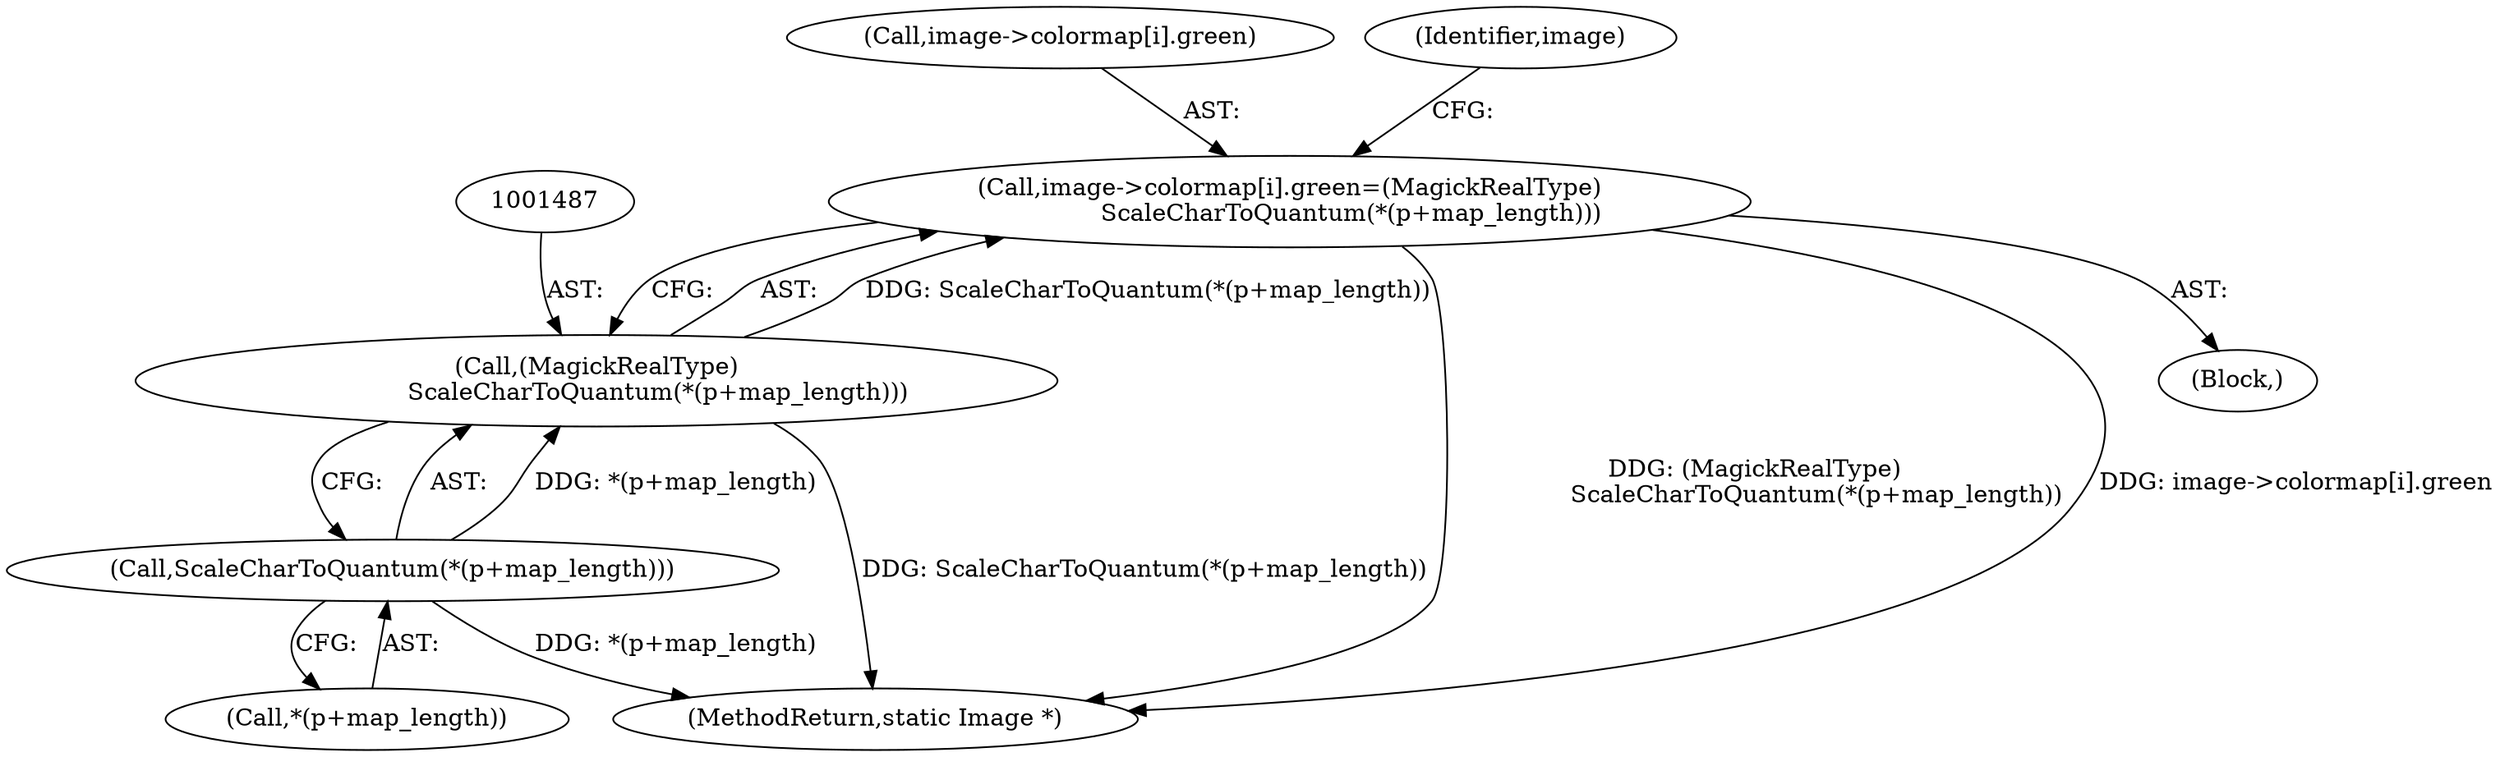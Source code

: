 digraph "0_ImageMagick_2ad6d33493750a28a5a655d319a8e0b16c392de1@array" {
"1001478" [label="(Call,image->colormap[i].green=(MagickRealType)\n                ScaleCharToQuantum(*(p+map_length)))"];
"1001486" [label="(Call,(MagickRealType)\n                ScaleCharToQuantum(*(p+map_length)))"];
"1001488" [label="(Call,ScaleCharToQuantum(*(p+map_length)))"];
"1001944" [label="(MethodReturn,static Image *)"];
"1001489" [label="(Call,*(p+map_length))"];
"1001478" [label="(Call,image->colormap[i].green=(MagickRealType)\n                ScaleCharToQuantum(*(p+map_length)))"];
"1001479" [label="(Call,image->colormap[i].green)"];
"1001497" [label="(Identifier,image)"];
"1001464" [label="(Block,)"];
"1001488" [label="(Call,ScaleCharToQuantum(*(p+map_length)))"];
"1001486" [label="(Call,(MagickRealType)\n                ScaleCharToQuantum(*(p+map_length)))"];
"1001478" -> "1001464"  [label="AST: "];
"1001478" -> "1001486"  [label="CFG: "];
"1001479" -> "1001478"  [label="AST: "];
"1001486" -> "1001478"  [label="AST: "];
"1001497" -> "1001478"  [label="CFG: "];
"1001478" -> "1001944"  [label="DDG: (MagickRealType)\n                ScaleCharToQuantum(*(p+map_length))"];
"1001478" -> "1001944"  [label="DDG: image->colormap[i].green"];
"1001486" -> "1001478"  [label="DDG: ScaleCharToQuantum(*(p+map_length))"];
"1001486" -> "1001488"  [label="CFG: "];
"1001487" -> "1001486"  [label="AST: "];
"1001488" -> "1001486"  [label="AST: "];
"1001486" -> "1001944"  [label="DDG: ScaleCharToQuantum(*(p+map_length))"];
"1001488" -> "1001486"  [label="DDG: *(p+map_length)"];
"1001488" -> "1001489"  [label="CFG: "];
"1001489" -> "1001488"  [label="AST: "];
"1001488" -> "1001944"  [label="DDG: *(p+map_length)"];
}
